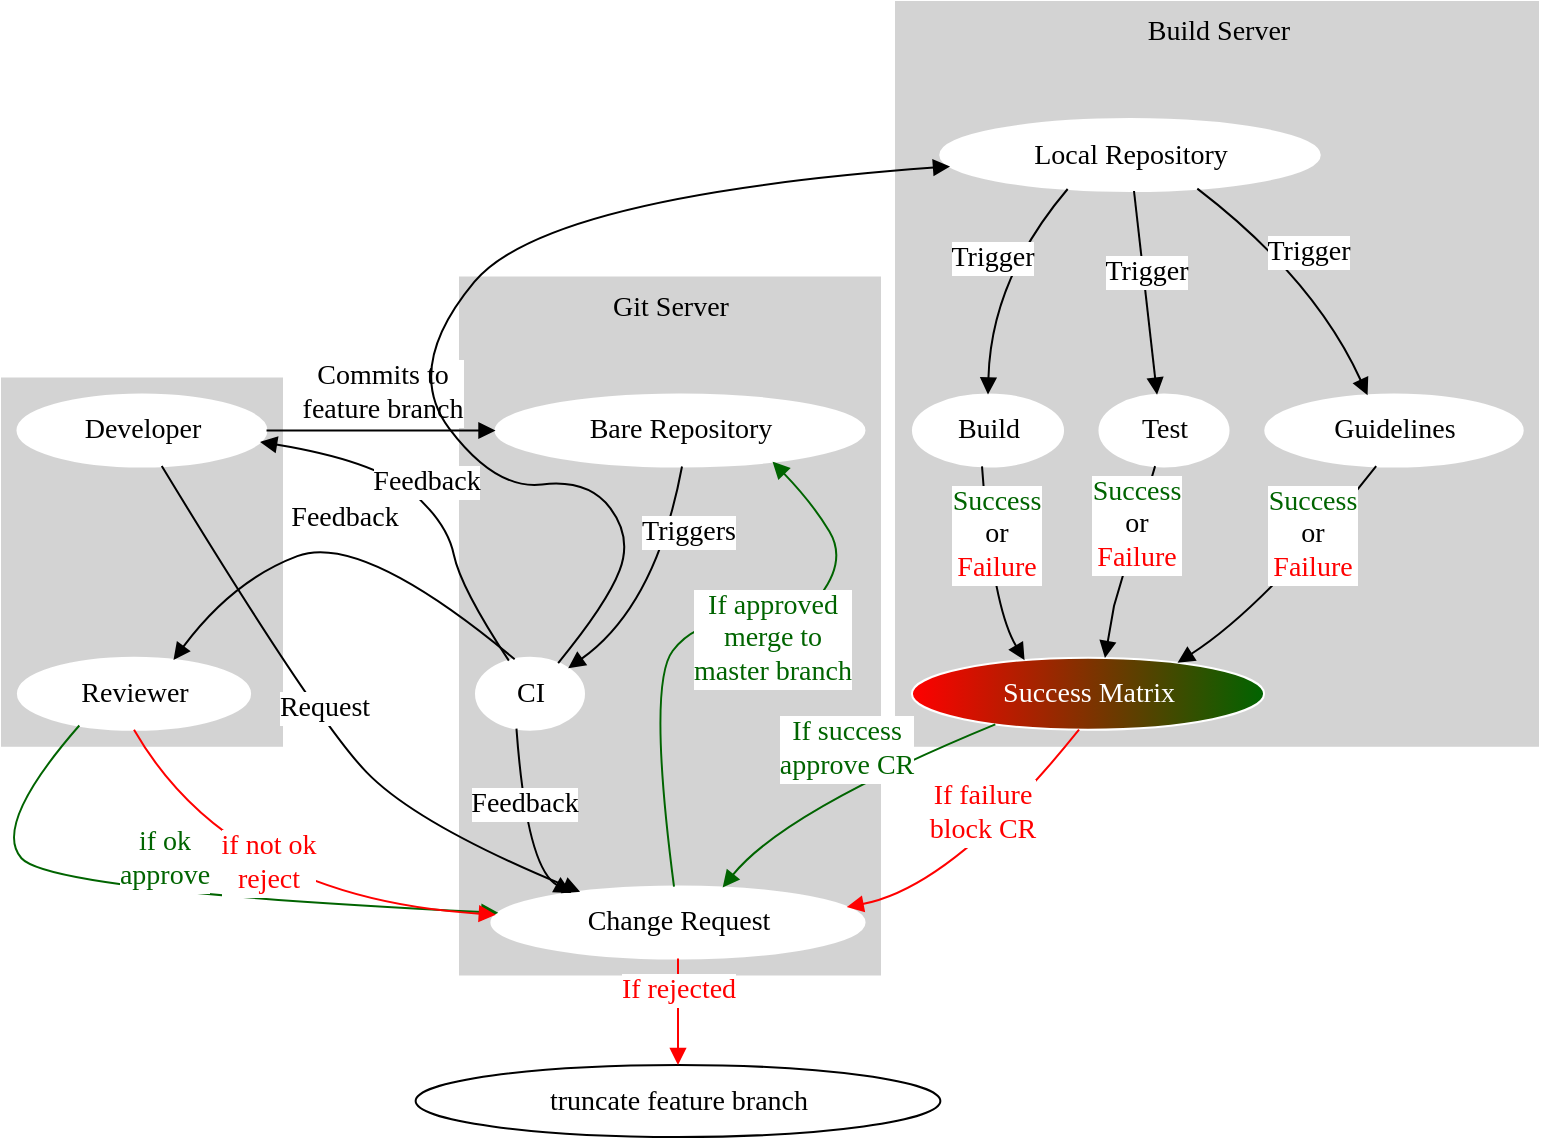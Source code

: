 <mxfile version="26.0.16">
  <diagram id="4JI8EEX_sdHwff4i7lnq" name="Seite-1">
    <mxGraphModel dx="1562" dy="917" grid="0" gridSize="10" guides="1" tooltips="1" connect="1" arrows="1" fold="1" page="1" pageScale="1" pageWidth="827" pageHeight="1169" math="0" shadow="0">
      <root>
        <mxCell id="0" />
        <mxCell id="1" parent="0" />
        <mxCell id="clust1" value="" style="verticalAlign=top;html=1;rounded=0;labelBackgroundColor=none;strokeColor=lightgrey;fillColor=lightgrey;strokeWidth=1;dashed=0;" parent="1" vertex="1">
          <mxGeometry x="12" y="200.25" width="140" height="183.63" as="geometry" />
        </mxCell>
        <mxCell id="clust2" value="&lt;font style=&#39;font-size: 14.0px;&#39; face=&#39;Times,serif&#39; color=&#39;#000000&#39;&gt;Git Server&lt;/font&gt;" style="verticalAlign=top;html=1;rounded=0;labelBackgroundColor=none;strokeColor=lightgrey;fillColor=lightgrey;strokeWidth=1;dashed=0;" parent="1" vertex="1">
          <mxGeometry x="241" y="149.75" width="210" height="348.5" as="geometry" />
        </mxCell>
        <mxCell id="clust3" value="&lt;font style=&#39;font-size: 14.0px;&#39; face=&#39;Times,serif&#39; color=&#39;#000000&#39;&gt;Build Server&lt;/font&gt;" style="verticalAlign=top;html=1;rounded=0;labelBackgroundColor=none;strokeColor=lightgrey;fillColor=lightgrey;strokeWidth=1;dashed=0;" parent="1" vertex="1">
          <mxGeometry x="459" y="12" width="321" height="371.88" as="geometry" />
        </mxCell>
        <mxCell id="node1" value="&lt;font style=&#39;font-size: 14.0px;&#39; face=&#39;Times,serif&#39; color=&#39;#000000&#39;&gt;Developer&lt;/font&gt;" style="ellipse;verticalAlign=middle;html=1;rounded=0;labelBackgroundColor=none;strokeColor=white;fillColor=white;strokeWidth=1;dashed=0;" parent="1" vertex="1">
          <mxGeometry x="19.74" y="208.25" width="124.52" height="36" as="geometry" />
        </mxCell>
        <mxCell id="node2" value="&lt;font style=&#39;font-size: 14.0px;&#39; face=&#39;Times,serif&#39; color=&#39;#000000&#39;&gt;Reviewer&lt;/font&gt;" style="ellipse;verticalAlign=middle;html=1;rounded=0;labelBackgroundColor=none;strokeColor=white;fillColor=white;strokeWidth=1;dashed=0;" parent="1" vertex="1">
          <mxGeometry x="19.95" y="339.88" width="116.1" height="36" as="geometry" />
        </mxCell>
        <mxCell id="node3" value="&lt;font style=&#39;font-size: 14.0px;&#39; face=&#39;Times,serif&#39; color=&#39;#000000&#39;&gt;Bare Repository&lt;/font&gt;" style="ellipse;verticalAlign=middle;html=1;rounded=0;labelBackgroundColor=none;strokeColor=white;fillColor=white;strokeWidth=1;dashed=0;" parent="1" vertex="1">
          <mxGeometry x="258.76" y="208.25" width="184.48" height="36" as="geometry" />
        </mxCell>
        <mxCell id="node5" value="&lt;font style=&#39;font-size: 14.0px;&#39; face=&#39;Times,serif&#39; color=&#39;#000000&#39;&gt;Change Request&lt;/font&gt;" style="ellipse;verticalAlign=middle;html=1;rounded=0;labelBackgroundColor=none;strokeColor=white;fillColor=white;strokeWidth=1;dashed=0;" parent="1" vertex="1">
          <mxGeometry x="256.7" y="454.25" width="186.6" height="36" as="geometry" />
        </mxCell>
        <mxCell id="node4" value="&lt;font style=&#39;font-size: 14.0px;&#39; face=&#39;Times,serif&#39; color=&#39;#000000&#39;&gt;CI&lt;/font&gt;" style="ellipse;verticalAlign=middle;html=1;rounded=0;labelBackgroundColor=none;strokeColor=white;fillColor=white;strokeWidth=1;dashed=0;" parent="1" vertex="1">
          <mxGeometry x="249" y="339.88" width="54" height="36" as="geometry" />
        </mxCell>
        <mxCell id="node6" value="&lt;font style=&#39;font-size: 14.0px;&#39; face=&#39;Times,serif&#39; color=&#39;#000000&#39;&gt;Local Repository&lt;/font&gt;" style="ellipse;verticalAlign=middle;html=1;rounded=0;labelBackgroundColor=none;strokeColor=white;fillColor=white;strokeWidth=1;dashed=0;" parent="1" vertex="1">
          <mxGeometry x="481.12" y="70.5" width="189.76" height="36" as="geometry" />
        </mxCell>
        <mxCell id="node11" value="&lt;font style=&#39;font-size: 14.0px;&#39; face=&#39;Times,serif&#39; color=&#39;#000000&#39;&gt;truncate feature branch&lt;/font&gt;" style="ellipse;verticalAlign=middle;html=1;rounded=0;labelBackgroundColor=none;strokeColor=black;fillColor=none;strokeWidth=1;dashed=0;" parent="1" vertex="1">
          <mxGeometry x="218.82" y="543.5" width="262.36" height="36" as="geometry" />
        </mxCell>
        <mxCell id="node7" value="&lt;font style=&#39;font-size: 14.0px;&#39; face=&#39;Times,serif&#39; color=&#39;#000000&#39;&gt;Build&lt;/font&gt;" style="ellipse;verticalAlign=middle;html=1;rounded=0;labelBackgroundColor=none;strokeColor=white;fillColor=white;strokeWidth=1;dashed=0;" parent="1" vertex="1">
          <mxGeometry x="467.47" y="208.25" width="75.06" height="36" as="geometry" />
        </mxCell>
        <mxCell id="node8" value="&lt;font style=&#39;font-size: 14.0px;&#39; face=&#39;Times,serif&#39; color=&#39;#000000&#39;&gt;Test&lt;/font&gt;" style="ellipse;verticalAlign=middle;html=1;rounded=0;labelBackgroundColor=none;strokeColor=white;fillColor=white;strokeWidth=1;dashed=0;" parent="1" vertex="1">
          <mxGeometry x="560.73" y="208.25" width="64.54" height="36" as="geometry" />
        </mxCell>
        <mxCell id="node9" value="&lt;font style=&#39;font-size: 14.0px;&#39; face=&#39;Times,serif&#39; color=&#39;#000000&#39;&gt;Guidelines&lt;/font&gt;" style="ellipse;verticalAlign=middle;html=1;rounded=0;labelBackgroundColor=none;strokeColor=white;fillColor=white;strokeWidth=1;dashed=0;" parent="1" vertex="1">
          <mxGeometry x="643.64" y="208.25" width="128.72" height="36" as="geometry" />
        </mxCell>
        <mxCell id="node10" value="&lt;font style=&#39;font-size: 14.0px;&#39; face=&#39;Times,serif&#39; color=&#39;white&#39;&gt;Success Matrix&lt;/font&gt;" style="ellipse;verticalAlign=middle;html=1;rounded=0;labelBackgroundColor=none;strokeColor=white;fillColor=darkgreen;strokeWidth=1;dashed=0;gradientColor=red;gradientDirection=west;" parent="1" vertex="1">
          <mxGeometry x="466.96" y="339.88" width="176.08" height="36" as="geometry" />
        </mxCell>
        <mxCell id="edge11" style="html=1;endArrow=block;dashed=0;endFill=1;startArrow=none;startFill=0;fillColor=black;strokeColor=black;strokeWidth=1;rounded=0;exitX=1.0;exitY=0.5;entryX=0.0;entryY=0.5;" parent="1" source="node1" target="node3" edge="1">
          <mxGeometry relative="1" as="geometry">
            <mxPoint x="144.73" y="226.25" as="sourcePoint" />
            <mxPoint x="247.18" y="226.25" as="targetPoint" />
          </mxGeometry>
        </mxCell>
        <mxCell id="label_edge11" value="&lt;font style=&#39;font-size: 14.0px;&#39; face=&#39;Times,serif&#39; color=&#39;#000000&#39;&gt;Commits to&lt;/font&gt;&lt;div&gt;&lt;font style=&#39;font-size: 14.0px;&#39; face=&#39;Times,serif&#39; color=&#39;#000000&#39;&gt;feature branch&lt;/font&gt;&lt;/div&gt;" style="edgeLabel;html=1;align=center;verticalAlign=bottom;resizable=0;points=[];" parent="edge11" vertex="1" connectable="0">
          <mxGeometry relative="1" as="geometry" />
        </mxCell>
        <mxCell id="edge12" style="html=1;endArrow=block;dashed=0;endFill=1;startArrow=none;startFill=0;fillColor=black;strokeColor=black;strokeWidth=1;curved=1;exitX=0.582;exitY=1.0;entryX=0.191;entryY=0.0;" parent="1" source="node1" target="node5" edge="1">
          <mxGeometry relative="1" as="geometry">
            <mxPoint x="92.25" y="244.22" as="sourcePoint" />
            <mxPoint x="292.31" y="452.16" as="targetPoint" />
            <Array as="points">
              <mxPoint x="169.03" y="370.966" />
              <mxPoint x="219.435" y="423.129" />
            </Array>
          </mxGeometry>
        </mxCell>
        <mxCell id="label_edge12" value="&lt;font style=&#39;font-size: 14.0px;&#39; face=&#39;Times,serif&#39; color=&#39;#000000&#39;&gt;Request&lt;/font&gt;" style="edgeLabel;html=1;align=center;verticalAlign=bottom;resizable=0;points=[];" parent="edge12" vertex="1" connectable="0">
          <mxGeometry relative="1" as="geometry" />
        </mxCell>
        <mxCell id="edge13" style="html=1;endArrow=block;dashed=0;endFill=1;startArrow=none;startFill=0;fillColor=darkgreen;strokeColor=darkgreen;strokeWidth=1;curved=1;exitX=0.232;exitY=1.0;entryX=0.0;entryY=0.361;" parent="1" source="node2" target="node5" edge="1">
          <mxGeometry relative="1" as="geometry">
            <mxPoint x="46.86" y="373.38" as="sourcePoint" />
            <mxPoint x="247.95" y="467.26" as="targetPoint" />
            <Array as="points">
              <mxPoint x="6.974" y="423.721" />
              <mxPoint x="36.483" y="456.496" />
            </Array>
          </mxGeometry>
        </mxCell>
        <mxCell id="label_edge13" value="&lt;font style=&#39;font-size: 14.0px;&#39; face=&#39;Times,serif&#39; color=&#39;darkgreen&#39;&gt;if ok&lt;/font&gt;&lt;div&gt;&lt;font style=&#39;font-size: 14.0px;&#39; face=&#39;Times,serif&#39; color=&#39;darkgreen&#39;&gt;approve&lt;/font&gt;&lt;/div&gt;" style="edgeLabel;html=1;align=center;verticalAlign=bottom;resizable=0;points=[];" parent="edge13" vertex="1" connectable="0">
          <mxGeometry relative="1" as="geometry" />
        </mxCell>
        <mxCell id="edge14" style="html=1;endArrow=block;dashed=0;endFill=1;startArrow=none;startFill=0;fillColor=red;strokeColor=red;strokeWidth=1;curved=1;exitX=0.497;exitY=1.0;entryX=0.0;entryY=0.384;" parent="1" source="node2" target="node5" edge="1">
          <mxGeometry relative="1" as="geometry">
            <mxPoint x="77.68" y="376.16" as="sourcePoint" />
            <mxPoint x="246.9" y="468.07" as="targetPoint" />
            <Array as="points">
              <mxPoint x="126.708" y="460.082" />
            </Array>
          </mxGeometry>
        </mxCell>
        <mxCell id="label_edge14" value="&lt;font style=&#39;font-size: 14.0px;&#39; face=&#39;Times,serif&#39; color=&#39;red&#39;&gt;if not ok&lt;/font&gt;&lt;div&gt;&lt;font style=&#39;font-size: 14.0px;&#39; face=&#39;Times,serif&#39; color=&#39;red&#39;&gt;reject&lt;/font&gt;&lt;/div&gt;" style="edgeLabel;html=1;align=center;verticalAlign=bottom;resizable=0;points=[];" parent="edge14" vertex="1" connectable="0">
          <mxGeometry relative="1" as="geometry" />
        </mxCell>
        <mxCell id="edge2" style="html=1;endArrow=block;dashed=0;endFill=1;startArrow=none;startFill=0;fillColor=black;strokeColor=black;strokeWidth=1;curved=1;exitX=0.508;exitY=1.0;entryX=1.0;entryY=0.0;" parent="1" source="node3" target="node4" edge="1">
          <mxGeometry relative="1" as="geometry">
            <mxPoint x="352.56" y="244.6" as="sourcePoint" />
            <mxPoint x="304.81" y="338.79" as="targetPoint" />
            <Array as="points">
              <mxPoint x="339" y="314" />
            </Array>
          </mxGeometry>
        </mxCell>
        <mxCell id="label_edge2" value="&lt;font style=&#39;font-size: 14.0px;&#39; face=&#39;Times,serif&#39; color=&#39;#000000&#39;&gt;Triggers&lt;/font&gt;" style="edgeLabel;html=1;align=center;verticalAlign=bottom;resizable=0;points=[];" parent="edge2" vertex="1" connectable="0">
          <mxGeometry relative="1" as="geometry">
            <mxPoint x="14" y="-18" as="offset" />
          </mxGeometry>
        </mxCell>
        <mxCell id="edge15" style="html=1;endArrow=block;dashed=0;endFill=1;startArrow=none;startFill=0;fillColor=black;strokeColor=black;strokeWidth=1;curved=1;exitX=0.285;exitY=0.0;entryX=1.0;entryY=0.675;" parent="1" source="node4" target="node1" edge="1">
          <mxGeometry relative="1" as="geometry">
            <mxPoint x="264.39" y="341.42" as="sourcePoint" />
            <mxPoint x="154.19" y="232.54" as="targetPoint" />
            <Array as="points">
              <mxPoint x="241.388" y="304.957" />
              <mxPoint x="234.434" y="271.764" />
              <mxPoint x="197.845" y="241.329" />
            </Array>
          </mxGeometry>
        </mxCell>
        <mxCell id="label_edge15" value="&lt;font style=&#39;font-size: 14.0px;&#39; face=&#39;Times,serif&#39; color=&#39;#000000&#39;&gt;Feedback&lt;/font&gt;" style="edgeLabel;html=1;align=center;verticalAlign=bottom;resizable=0;points=[];" parent="edge15" vertex="1" connectable="0">
          <mxGeometry relative="1" as="geometry" />
        </mxCell>
        <mxCell id="edge16" style="html=1;endArrow=block;dashed=0;endFill=1;startArrow=none;startFill=0;fillColor=black;strokeColor=black;strokeWidth=1;curved=1;exitX=0.344;exitY=0.0;entryX=0.683;entryY=0.0;" parent="1" source="node4" target="node2" edge="1">
          <mxGeometry relative="1" as="geometry">
            <mxPoint x="267.6" y="340.47" as="sourcePoint" />
            <mxPoint x="99.28" y="331.55" as="targetPoint" />
            <Array as="points">
              <mxPoint x="191.968" y="276.929" />
              <mxPoint x="127.345" y="301.218" />
            </Array>
          </mxGeometry>
        </mxCell>
        <mxCell id="label_edge16" value="&lt;font style=&#39;font-size: 14.0px;&#39; face=&#39;Times,serif&#39; color=&#39;#000000&#39;&gt;Feedback&lt;/font&gt;" style="edgeLabel;html=1;align=center;verticalAlign=bottom;resizable=0;points=[];" parent="edge16" vertex="1" connectable="0">
          <mxGeometry relative="1" as="geometry" />
        </mxCell>
        <mxCell id="edge3" style="html=1;endArrow=block;dashed=0;endFill=1;startArrow=none;startFill=0;fillColor=black;strokeColor=black;strokeWidth=1;curved=1;exitX=0.365;exitY=1.0;entryX=0.149;entryY=0.0;" parent="1" source="node4" target="node5" edge="1">
          <mxGeometry relative="1" as="geometry">
            <mxPoint x="268.73" y="375.44" as="sourcePoint" />
            <mxPoint x="284.48" y="451.98" as="targetPoint" />
            <Array as="points">
              <mxPoint x="274.338" y="445.106" />
            </Array>
          </mxGeometry>
        </mxCell>
        <mxCell id="label_edge3" value="&lt;font style=&#39;font-size: 14.0px;&#39; face=&#39;Times,serif&#39; color=&#39;#000000&#39;&gt;Feedback&lt;/font&gt;" style="edgeLabel;html=1;align=center;verticalAlign=bottom;resizable=0;points=[];" parent="edge3" vertex="1" connectable="0">
          <mxGeometry relative="1" as="geometry" />
        </mxCell>
        <mxCell id="edge17" style="html=1;endArrow=block;dashed=0;endFill=1;startArrow=none;startFill=0;fillColor=black;strokeColor=black;strokeWidth=1;curved=1;exitX=0.811;exitY=0.0;entryX=0.0;entryY=0.667;" parent="1" source="node4" target="node6" edge="1">
          <mxGeometry relative="1" as="geometry">
            <mxPoint x="292.8" y="343.26" as="sourcePoint" />
            <mxPoint x="473.24" y="94.52" as="targetPoint" />
            <Array as="points">
              <mxPoint x="314.432" y="312.861" />
              <mxPoint x="327.154" y="279.609" />
              <mxPoint x="305.08" y="250.475" />
              <mxPoint x="258.92" y="256.025" />
              <mxPoint x="212.529" y="194.782" />
              <mxPoint x="283.775" y="109.16" />
            </Array>
          </mxGeometry>
        </mxCell>
        <mxCell id="edge4" style="html=1;endArrow=block;dashed=0;endFill=1;startArrow=none;startFill=0;fillColor=darkgreen;strokeColor=darkgreen;strokeWidth=1;curved=1;exitX=0.487;exitY=0.0;entryX=0.791;entryY=1.0;" parent="1" source="node5" target="node3" edge="1">
          <mxGeometry relative="1" as="geometry">
            <mxPoint x="347.6" y="453.97" as="sourcePoint" />
            <mxPoint x="404.71" y="248.58" as="targetPoint" />
            <Array as="points">
              <mxPoint x="334.729" y="352.842" />
              <mxPoint x="360.046" y="319.91" />
              <mxPoint x="407.731" y="326.125" />
              <mxPoint x="434.426" y="291.21" />
              <mxPoint x="417" y="262.25" />
            </Array>
          </mxGeometry>
        </mxCell>
        <mxCell id="label_edge4" value="&lt;font style=&#39;font-size: 14.0px;&#39; face=&#39;Times,serif&#39; color=&#39;darkgreen&#39;&gt;If approved&lt;/font&gt;&lt;div&gt;&lt;font style=&#39;font-size: 14.0px;&#39; face=&#39;Times,serif&#39; color=&#39;darkgreen&#39;&gt;merge to&lt;/font&gt;&lt;/div&gt;&lt;div&gt;&lt;font style=&#39;font-size: 14.0px;&#39; face=&#39;Times,serif&#39; color=&#39;darkgreen&#39;&gt;master branch&lt;/font&gt;&lt;/div&gt;" style="edgeLabel;html=1;align=center;verticalAlign=bottom;resizable=0;points=[];" parent="edge4" vertex="1" connectable="0">
          <mxGeometry relative="1" as="geometry">
            <mxPoint x="32" y="37" as="offset" />
          </mxGeometry>
        </mxCell>
        <mxCell id="edge18" style="html=1;endArrow=block;dashed=0;endFill=1;startArrow=none;startFill=0;fillColor=red;strokeColor=red;strokeWidth=1;rounded=0;exitX=0.5;exitY=1.0;entryX=0.5;entryY=0.0;" parent="1" source="node5" target="node11" edge="1">
          <mxGeometry relative="1" as="geometry">
            <mxPoint x="350" y="490.49" as="sourcePoint" />
            <mxPoint x="350" y="532" as="targetPoint" />
          </mxGeometry>
        </mxCell>
        <mxCell id="label_edge18" value="&lt;font style=&#39;font-size: 14.0px;&#39; face=&#39;Times,serif&#39; color=&#39;red&#39;&gt;If rejected&lt;/font&gt;" style="edgeLabel;html=1;align=center;verticalAlign=bottom;resizable=0;points=[];" parent="edge18" vertex="1" connectable="0">
          <mxGeometry relative="1" as="geometry" />
        </mxCell>
        <mxCell id="edge5" style="html=1;endArrow=block;dashed=0;endFill=1;startArrow=none;startFill=0;fillColor=black;strokeColor=black;strokeWidth=1;curved=1;exitX=0.326;exitY=1.0;entryX=0.494;entryY=0.0;" parent="1" source="node6" target="node7" edge="1">
          <mxGeometry relative="1" as="geometry">
            <mxPoint x="542.95" y="105.85" as="sourcePoint" />
            <mxPoint x="504.53" y="196.76" as="targetPoint" />
            <Array as="points">
              <mxPoint x="506.525" y="150.672" />
            </Array>
          </mxGeometry>
        </mxCell>
        <mxCell id="label_edge5" value="&lt;font style=&#39;font-size: 14.0px;&#39; face=&#39;Times,serif&#39; color=&#39;#000000&#39;&gt;Trigger&lt;/font&gt;" style="edgeLabel;html=1;align=center;verticalAlign=bottom;resizable=0;points=[];" parent="edge5" vertex="1" connectable="0">
          <mxGeometry relative="1" as="geometry" />
        </mxCell>
        <mxCell id="edge6" style="html=1;endArrow=block;dashed=0;endFill=1;startArrow=none;startFill=0;fillColor=black;strokeColor=black;strokeWidth=1;rounded=0;exitX=0.511;exitY=1.0;entryX=0.445;entryY=0.0;" parent="1" source="node6" target="node8" edge="1">
          <mxGeometry relative="1" as="geometry">
            <mxPoint x="578.19" y="106.97" as="sourcePoint" />
            <mxPoint x="589.43" y="196.75" as="targetPoint" />
          </mxGeometry>
        </mxCell>
        <mxCell id="label_edge6" value="&lt;font style=&#39;font-size: 14.0px;&#39; face=&#39;Times,serif&#39; color=&#39;#000000&#39;&gt;Trigger&lt;/font&gt;" style="edgeLabel;html=1;align=center;verticalAlign=bottom;resizable=0;points=[];" parent="edge6" vertex="1" connectable="0">
          <mxGeometry relative="1" as="geometry" />
        </mxCell>
        <mxCell id="edge7" style="html=1;endArrow=block;dashed=0;endFill=1;startArrow=none;startFill=0;fillColor=black;strokeColor=black;strokeWidth=1;curved=1;exitX=0.691;exitY=1.0;entryX=0.394;entryY=0.0;" parent="1" source="node6" target="node9" edge="1">
          <mxGeometry relative="1" as="geometry">
            <mxPoint x="612.2" y="105.42" as="sourcePoint" />
            <mxPoint x="694.4" y="198.11" as="targetPoint" />
            <Array as="points">
              <mxPoint x="668.051" y="150.059" />
            </Array>
          </mxGeometry>
        </mxCell>
        <mxCell id="label_edge7" value="&lt;font style=&#39;font-size: 14.0px;&#39; face=&#39;Times,serif&#39; color=&#39;#000000&#39;&gt;Trigger&lt;/font&gt;" style="edgeLabel;html=1;align=center;verticalAlign=bottom;resizable=0;points=[];" parent="edge7" vertex="1" connectable="0">
          <mxGeometry relative="1" as="geometry" />
        </mxCell>
        <mxCell id="edge8" style="html=1;endArrow=block;dashed=0;endFill=1;startArrow=none;startFill=0;fillColor=black;strokeColor=black;strokeWidth=1;curved=1;exitX=0.454;exitY=1.0;entryX=0.305;entryY=0.0;" parent="1" source="node7" target="node10" edge="1">
          <mxGeometry relative="1" as="geometry">
            <mxPoint x="501.53" y="244.45" as="sourcePoint" />
            <mxPoint x="520.64" y="332.76" as="targetPoint" />
            <Array as="points">
              <mxPoint x="507" y="314" />
            </Array>
          </mxGeometry>
        </mxCell>
        <mxCell id="label_edge8" value="&lt;font style=&#39;font-size: 14.0px;&#39; face=&#39;Times,serif&#39; color=&#39;darkgreen&#39;&gt;Success&lt;/font&gt;&lt;div&gt;&lt;font style=&#39;font-size: 14.0px;&#39; face=&#39;Times,serif&#39; color=&#39;#000000&#39;&gt;or&lt;/font&gt;&lt;/div&gt;&lt;div&gt;&lt;font style=&#39;font-size: 14.0px;&#39; face=&#39;Times,serif&#39; color=&#39;red&#39;&gt;Failure&lt;/font&gt;&lt;/div&gt;" style="edgeLabel;html=1;align=center;verticalAlign=bottom;resizable=0;points=[];" parent="edge8" vertex="1" connectable="0">
          <mxGeometry relative="1" as="geometry">
            <mxPoint x="3" y="10" as="offset" />
          </mxGeometry>
        </mxCell>
        <mxCell id="edge9" style="html=1;endArrow=block;dashed=0;endFill=1;startArrow=none;startFill=0;fillColor=black;strokeColor=black;strokeWidth=1;rounded=0;exitX=0.425;exitY=1.0;entryX=0.549;entryY=0.0;" parent="1" source="node8" target="node10" edge="1">
          <mxGeometry relative="1" as="geometry">
            <mxPoint x="588.18" y="244.23" as="sourcePoint" />
            <mxPoint x="563.58" y="328.78" as="targetPoint" />
            <Array as="points">
              <mxPoint x="568" y="314" />
            </Array>
          </mxGeometry>
        </mxCell>
        <mxCell id="label_edge9" value="&lt;font style=&#39;font-size: 14.0px;&#39; face=&#39;Times,serif&#39; color=&#39;darkgreen&#39;&gt;Success&lt;/font&gt;&lt;div&gt;&lt;font style=&#39;font-size: 14.0px;&#39; face=&#39;Times,serif&#39; color=&#39;#000000&#39;&gt;or&lt;/font&gt;&lt;/div&gt;&lt;div&gt;&lt;font style=&#39;font-size: 14.0px;&#39; face=&#39;Times,serif&#39; color=&#39;red&#39;&gt;Failure&lt;/font&gt;&lt;/div&gt;" style="edgeLabel;html=1;align=center;verticalAlign=bottom;resizable=0;points=[];" parent="edge9" vertex="1" connectable="0">
          <mxGeometry relative="1" as="geometry">
            <mxPoint x="4" y="9" as="offset" />
          </mxGeometry>
        </mxCell>
        <mxCell id="edge10" style="html=1;endArrow=block;dashed=0;endFill=1;startArrow=none;startFill=0;fillColor=black;strokeColor=black;strokeWidth=1;curved=1;exitX=0.428;exitY=1.0;entryX=0.796;entryY=0.0;" parent="1" source="node9" target="node10" edge="1">
          <mxGeometry relative="1" as="geometry">
            <mxPoint x="698.7" y="244.53" as="sourcePoint" />
            <mxPoint x="607.05" y="337.01" as="targetPoint" />
            <Array as="points">
              <mxPoint x="644" y="314" />
            </Array>
          </mxGeometry>
        </mxCell>
        <mxCell id="label_edge10" value="&lt;font style=&#39;font-size: 14.0px;&#39; face=&#39;Times,serif&#39; color=&#39;darkgreen&#39;&gt;Success&lt;/font&gt;&lt;div&gt;&lt;font style=&#39;font-size: 14.0px;&#39; face=&#39;Times,serif&#39; color=&#39;#000000&#39;&gt;or&lt;/font&gt;&lt;/div&gt;&lt;div&gt;&lt;font style=&#39;font-size: 14.0px;&#39; face=&#39;Times,serif&#39; color=&#39;red&#39;&gt;Failure&lt;/font&gt;&lt;/div&gt;" style="edgeLabel;html=1;align=center;verticalAlign=bottom;resizable=0;points=[];" parent="edge10" vertex="1" connectable="0">
          <mxGeometry relative="1" as="geometry">
            <mxPoint x="12" y="6" as="offset" />
          </mxGeometry>
        </mxCell>
        <mxCell id="edge19" style="html=1;endArrow=block;dashed=0;endFill=1;startArrow=none;startFill=0;fillColor=darkgreen;strokeColor=darkgreen;strokeWidth=1;curved=1;exitX=0.188;exitY=1.0;entryX=0.625;entryY=0.0;" parent="1" source="node10" target="node5" edge="1">
          <mxGeometry relative="1" as="geometry">
            <mxPoint x="500.14" y="372.35" as="sourcePoint" />
            <mxPoint x="373.41" y="446.09" as="targetPoint" />
            <Array as="points">
              <mxPoint x="403.12" y="416.602" />
            </Array>
          </mxGeometry>
        </mxCell>
        <mxCell id="label_edge19" value="&lt;font style=&#39;font-size: 14.0px;&#39; face=&#39;Times,serif&#39; color=&#39;darkgreen&#39;&gt;If success&lt;/font&gt;&lt;div&gt;&lt;font style=&#39;font-size: 14.0px;&#39; face=&#39;Times,serif&#39; color=&#39;darkgreen&#39;&gt;approve CR&lt;/font&gt;&lt;/div&gt;" style="edgeLabel;html=1;align=center;verticalAlign=bottom;resizable=0;points=[];" parent="edge19" vertex="1" connectable="0">
          <mxGeometry relative="1" as="geometry" />
        </mxCell>
        <mxCell id="edge20" style="html=1;endArrow=block;dashed=0;endFill=1;startArrow=none;startFill=0;fillColor=red;strokeColor=red;strokeWidth=1;curved=1;exitX=0.472;exitY=1.0;entryX=1.0;entryY=0.258;" parent="1" source="node10" target="node5" edge="1">
          <mxGeometry relative="1" as="geometry">
            <mxPoint x="550.06" y="376.18" as="sourcePoint" />
            <mxPoint x="449.31" y="463.55" as="targetPoint" />
            <Array as="points">
              <mxPoint x="487.525" y="454.401" />
            </Array>
          </mxGeometry>
        </mxCell>
        <mxCell id="label_edge20" value="&lt;font style=&#39;font-size: 14.0px;&#39; face=&#39;Times,serif&#39; color=&#39;red&#39;&gt;If failure&lt;/font&gt;&lt;div&gt;&lt;font style=&#39;font-size: 14.0px;&#39; face=&#39;Times,serif&#39; color=&#39;red&#39;&gt;block CR&lt;/font&gt;&lt;/div&gt;" style="edgeLabel;html=1;align=center;verticalAlign=bottom;resizable=0;points=[];" parent="edge20" vertex="1" connectable="0">
          <mxGeometry relative="1" as="geometry" />
        </mxCell>
      </root>
    </mxGraphModel>
  </diagram>
</mxfile>
